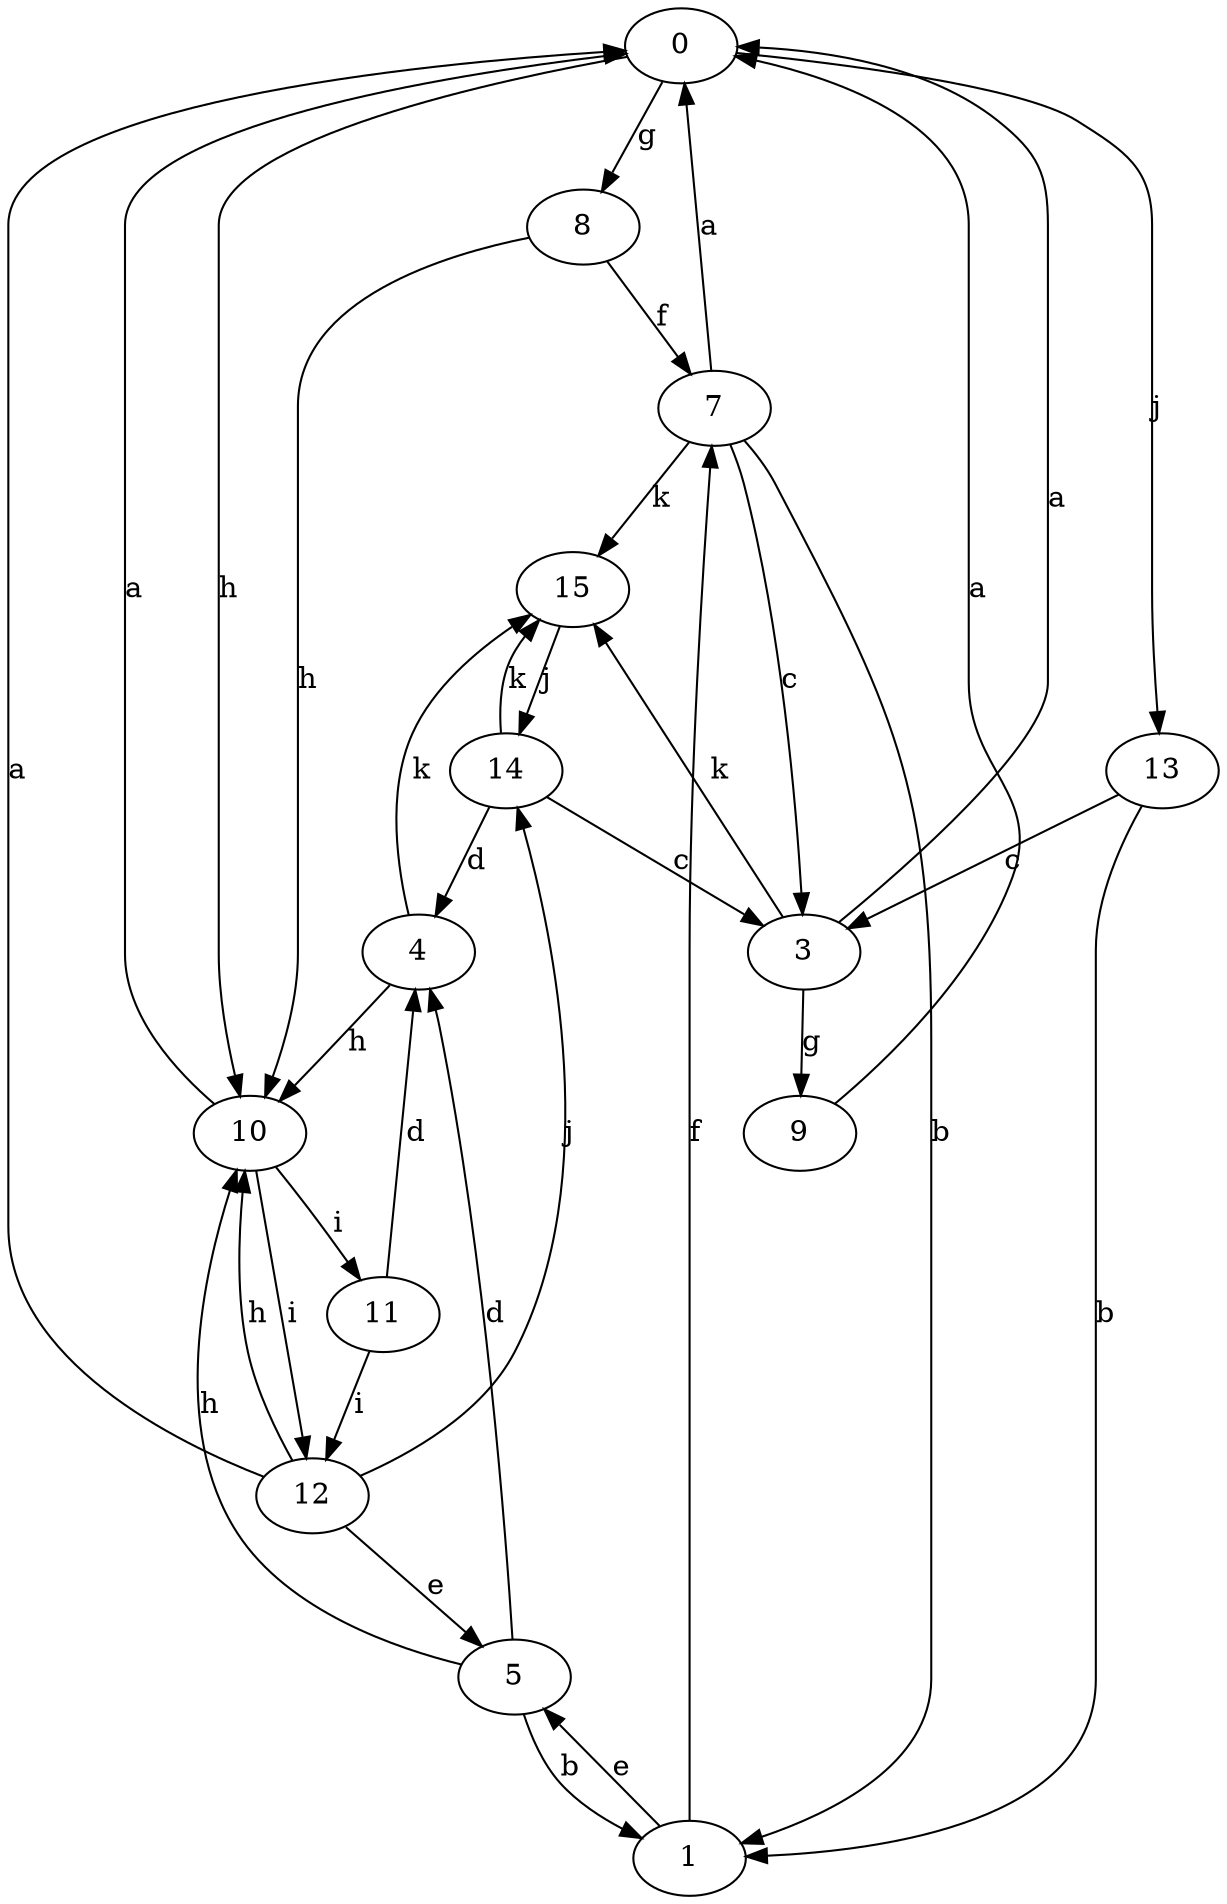 strict digraph  {
0;
1;
3;
4;
5;
7;
8;
9;
10;
11;
12;
13;
14;
15;
0 -> 8  [label=g];
0 -> 10  [label=h];
0 -> 13  [label=j];
1 -> 5  [label=e];
1 -> 7  [label=f];
3 -> 0  [label=a];
3 -> 9  [label=g];
3 -> 15  [label=k];
4 -> 10  [label=h];
4 -> 15  [label=k];
5 -> 1  [label=b];
5 -> 4  [label=d];
5 -> 10  [label=h];
7 -> 0  [label=a];
7 -> 1  [label=b];
7 -> 3  [label=c];
7 -> 15  [label=k];
8 -> 7  [label=f];
8 -> 10  [label=h];
9 -> 0  [label=a];
10 -> 0  [label=a];
10 -> 11  [label=i];
10 -> 12  [label=i];
11 -> 4  [label=d];
11 -> 12  [label=i];
12 -> 0  [label=a];
12 -> 5  [label=e];
12 -> 10  [label=h];
12 -> 14  [label=j];
13 -> 1  [label=b];
13 -> 3  [label=c];
14 -> 3  [label=c];
14 -> 4  [label=d];
14 -> 15  [label=k];
15 -> 14  [label=j];
}
